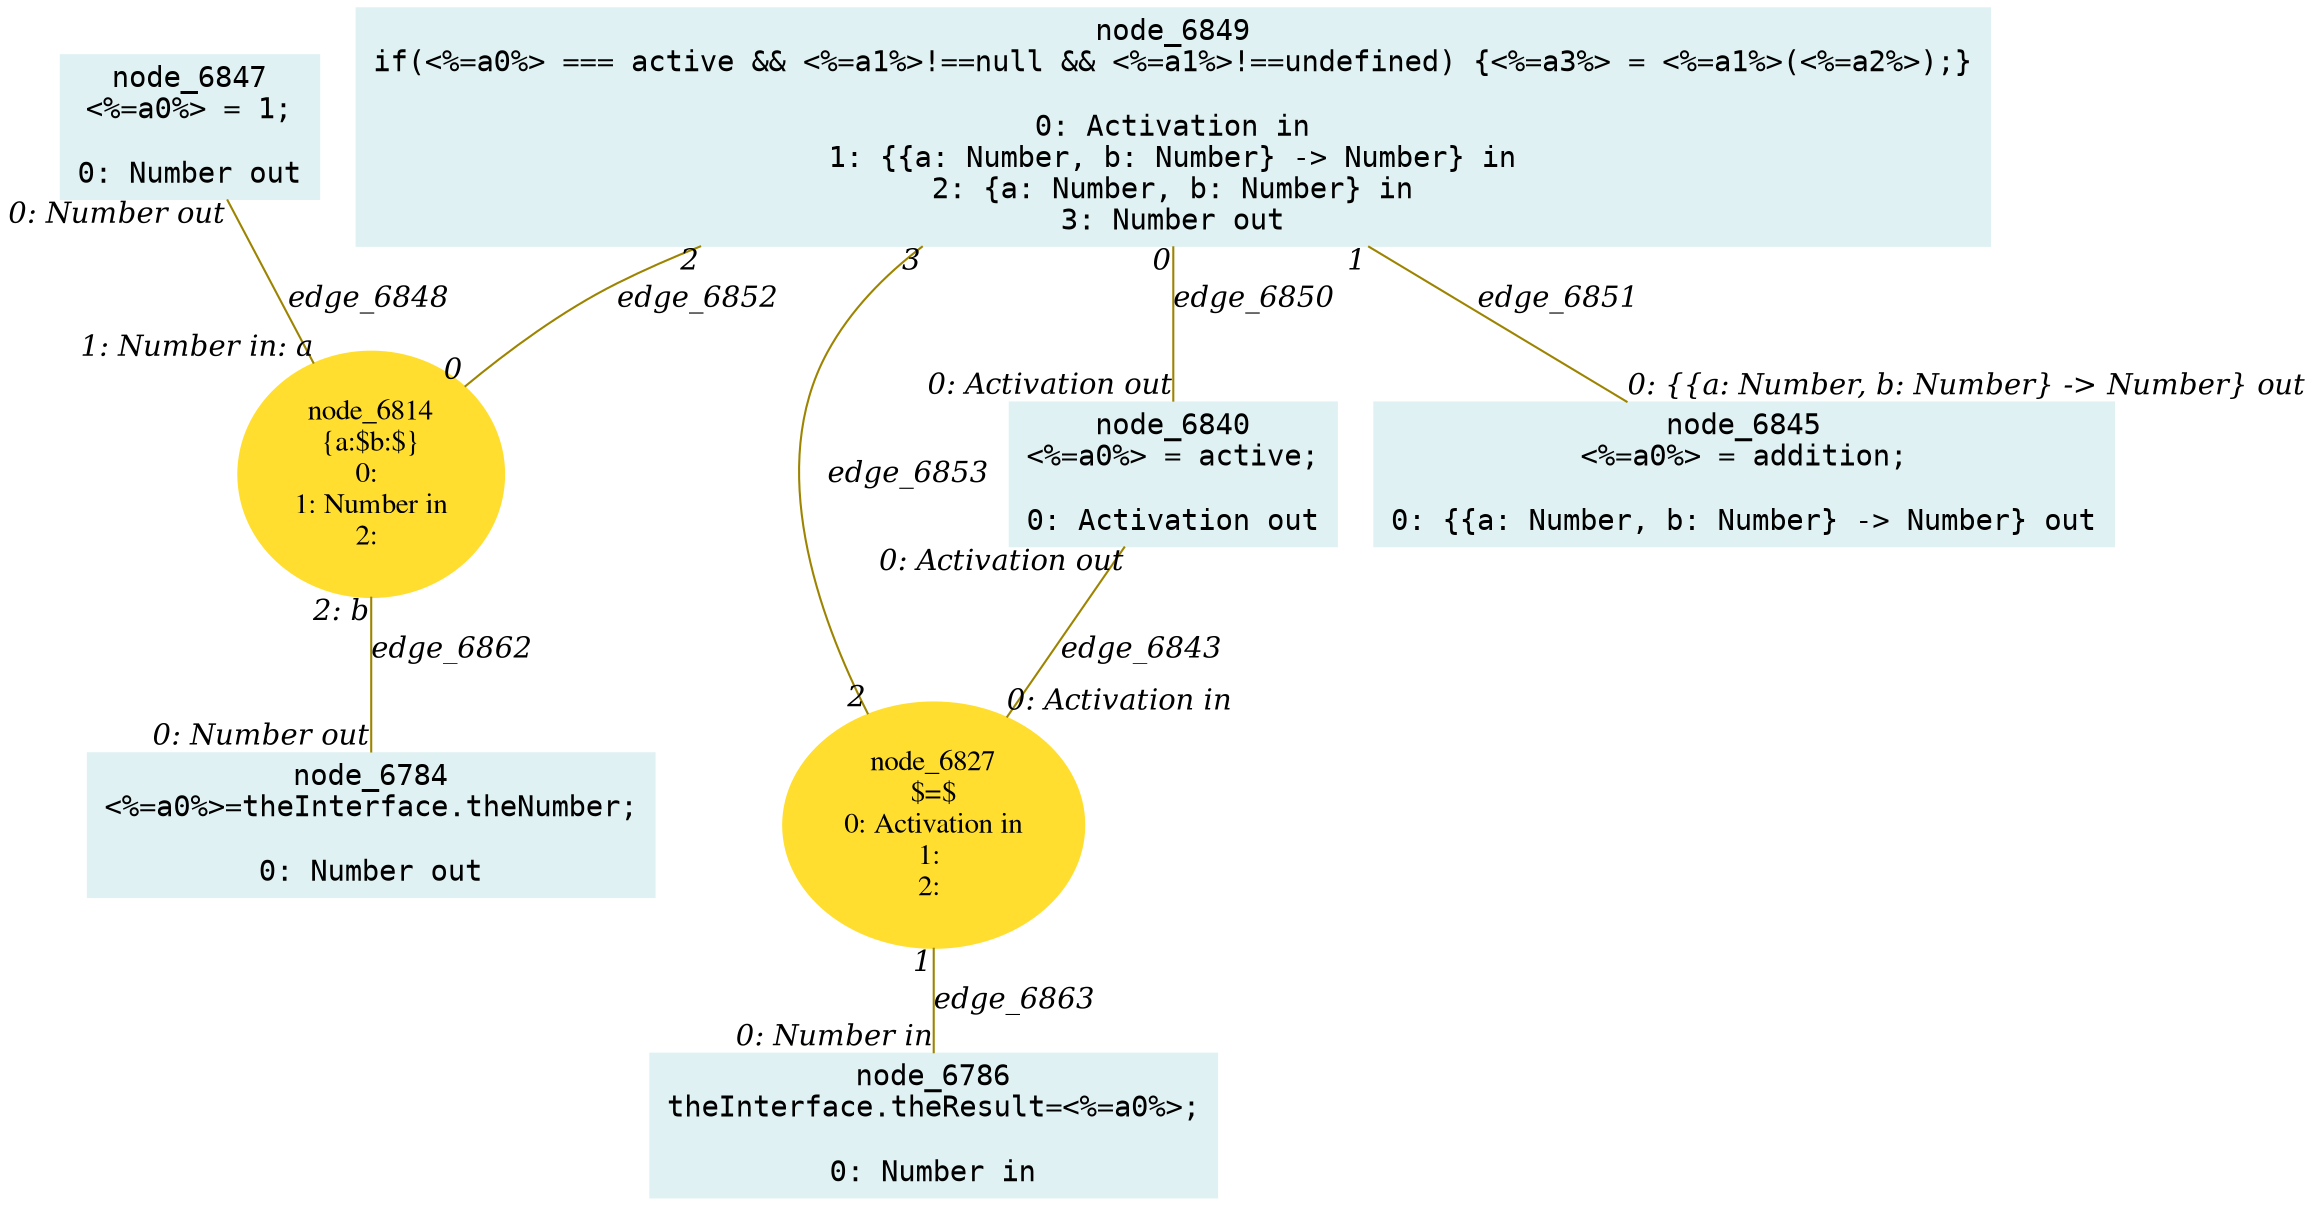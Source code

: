 digraph g{node_6784 [shape="box", style="filled", color="#dff1f2", fontname="Courier", label="node_6784
<%=a0%>=theInterface.theNumber;

0: Number out" ]
node_6786 [shape="box", style="filled", color="#dff1f2", fontname="Courier", label="node_6786
theInterface.theResult=<%=a0%>;

0: Number in" ]
node_6814 [shape="ellipse", style="filled", color="#ffde2f", fontname="Times", label="node_6814
{a:$b:$}
0: 
1: Number in
2: " ]
node_6827 [shape="ellipse", style="filled", color="#ffde2f", fontname="Times", label="node_6827
$=$
0: Activation in
1: 
2: " ]
node_6840 [shape="box", style="filled", color="#dff1f2", fontname="Courier", label="node_6840
<%=a0%> = active;

0: Activation out" ]
node_6845 [shape="box", style="filled", color="#dff1f2", fontname="Courier", label="node_6845
<%=a0%> = addition;

0: {{a: Number, b: Number} -> Number} out" ]
node_6847 [shape="box", style="filled", color="#dff1f2", fontname="Courier", label="node_6847
<%=a0%> = 1;

0: Number out" ]
node_6849 [shape="box", style="filled", color="#dff1f2", fontname="Courier", label="node_6849
if(<%=a0%> === active && <%=a1%>!==null && <%=a1%>!==undefined) {<%=a3%> = <%=a1%>(<%=a2%>);}

0: Activation in
1: {{a: Number, b: Number} -> Number} in
2: {a: Number, b: Number} in
3: Number out" ]
node_6840 -> node_6827 [dir=none, arrowHead=none, fontname="Times-Italic", arrowsize=1, color="#9d8400", label="edge_6843",  headlabel="0: Activation in", taillabel="0: Activation out" ]
node_6847 -> node_6814 [dir=none, arrowHead=none, fontname="Times-Italic", arrowsize=1, color="#9d8400", label="edge_6848",  headlabel="1: Number in: a", taillabel="0: Number out" ]
node_6849 -> node_6840 [dir=none, arrowHead=none, fontname="Times-Italic", arrowsize=1, color="#9d8400", label="edge_6850",  headlabel="0: Activation out", taillabel="0" ]
node_6849 -> node_6845 [dir=none, arrowHead=none, fontname="Times-Italic", arrowsize=1, color="#9d8400", label="edge_6851",  headlabel="0: {{a: Number, b: Number} -> Number} out", taillabel="1" ]
node_6849 -> node_6814 [dir=none, arrowHead=none, fontname="Times-Italic", arrowsize=1, color="#9d8400", label="edge_6852",  headlabel="0", taillabel="2" ]
node_6849 -> node_6827 [dir=none, arrowHead=none, fontname="Times-Italic", arrowsize=1, color="#9d8400", label="edge_6853",  headlabel="2", taillabel="3" ]
node_6814 -> node_6784 [dir=none, arrowHead=none, fontname="Times-Italic", arrowsize=1, color="#9d8400", label="edge_6862",  headlabel="0: Number out", taillabel="2: b" ]
node_6827 -> node_6786 [dir=none, arrowHead=none, fontname="Times-Italic", arrowsize=1, color="#9d8400", label="edge_6863",  headlabel="0: Number in", taillabel="1" ]
}